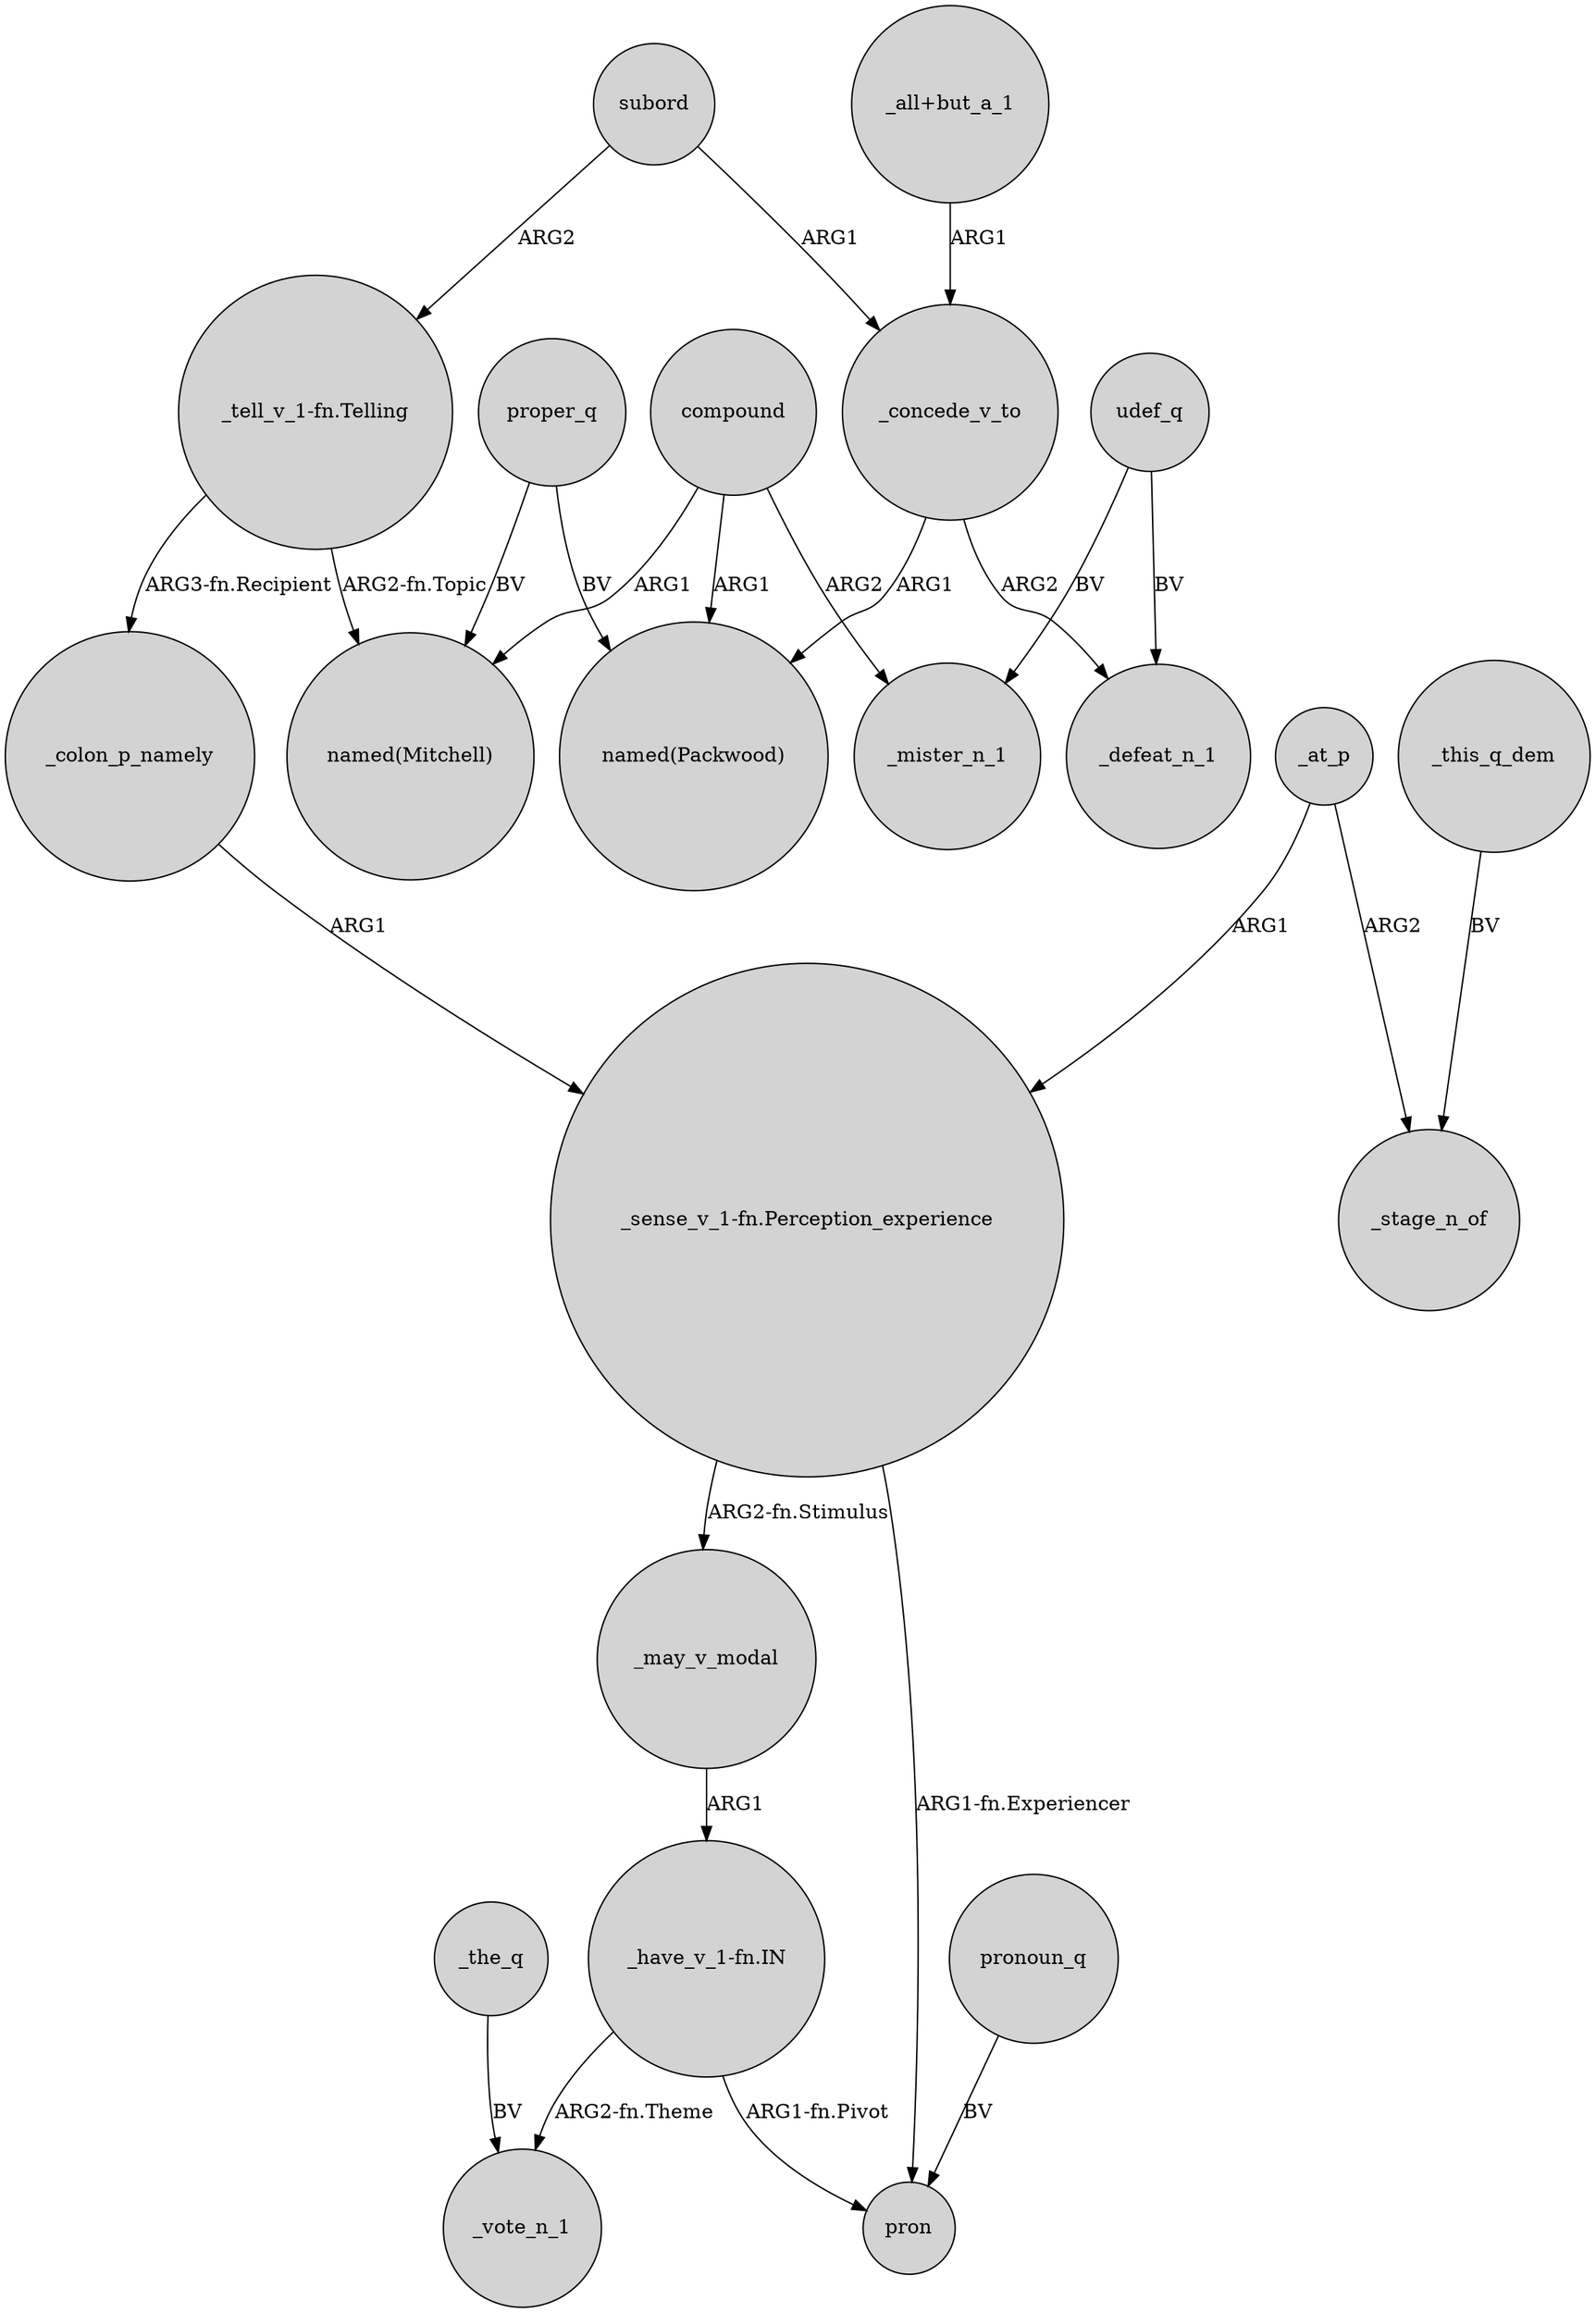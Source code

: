 digraph {
	node [shape=circle style=filled]
	proper_q -> "named(Packwood)" [label=BV]
	"_have_v_1-fn.IN" -> _vote_n_1 [label="ARG2-fn.Theme"]
	"_sense_v_1-fn.Perception_experience" -> _may_v_modal [label="ARG2-fn.Stimulus"]
	compound -> _mister_n_1 [label=ARG2]
	_this_q_dem -> _stage_n_of [label=BV]
	_the_q -> _vote_n_1 [label=BV]
	udef_q -> _mister_n_1 [label=BV]
	_may_v_modal -> "_have_v_1-fn.IN" [label=ARG1]
	"_have_v_1-fn.IN" -> pron [label="ARG1-fn.Pivot"]
	"_sense_v_1-fn.Perception_experience" -> pron [label="ARG1-fn.Experiencer"]
	compound -> "named(Mitchell)" [label=ARG1]
	_at_p -> _stage_n_of [label=ARG2]
	subord -> _concede_v_to [label=ARG1]
	_concede_v_to -> _defeat_n_1 [label=ARG2]
	_concede_v_to -> "named(Packwood)" [label=ARG1]
	pronoun_q -> pron [label=BV]
	_colon_p_namely -> "_sense_v_1-fn.Perception_experience" [label=ARG1]
	"_all+but_a_1" -> _concede_v_to [label=ARG1]
	subord -> "_tell_v_1-fn.Telling" [label=ARG2]
	"_tell_v_1-fn.Telling" -> _colon_p_namely [label="ARG3-fn.Recipient"]
	"_tell_v_1-fn.Telling" -> "named(Mitchell)" [label="ARG2-fn.Topic"]
	proper_q -> "named(Mitchell)" [label=BV]
	compound -> "named(Packwood)" [label=ARG1]
	_at_p -> "_sense_v_1-fn.Perception_experience" [label=ARG1]
	udef_q -> _defeat_n_1 [label=BV]
}
